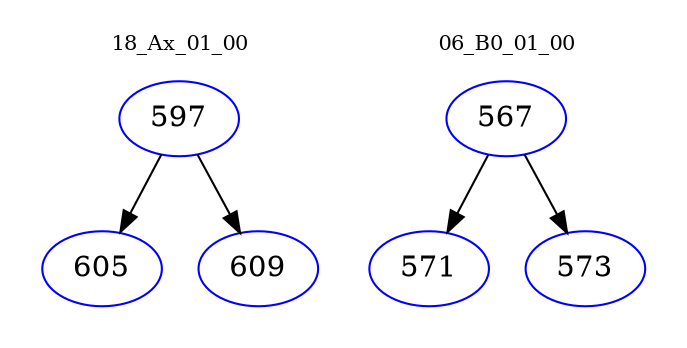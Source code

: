 digraph{
subgraph cluster_0 {
color = white
label = "18_Ax_01_00";
fontsize=10;
T0_597 [label="597", color="blue"]
T0_597 -> T0_605 [color="black"]
T0_605 [label="605", color="blue"]
T0_597 -> T0_609 [color="black"]
T0_609 [label="609", color="blue"]
}
subgraph cluster_1 {
color = white
label = "06_B0_01_00";
fontsize=10;
T1_567 [label="567", color="blue"]
T1_567 -> T1_571 [color="black"]
T1_571 [label="571", color="blue"]
T1_567 -> T1_573 [color="black"]
T1_573 [label="573", color="blue"]
}
}
